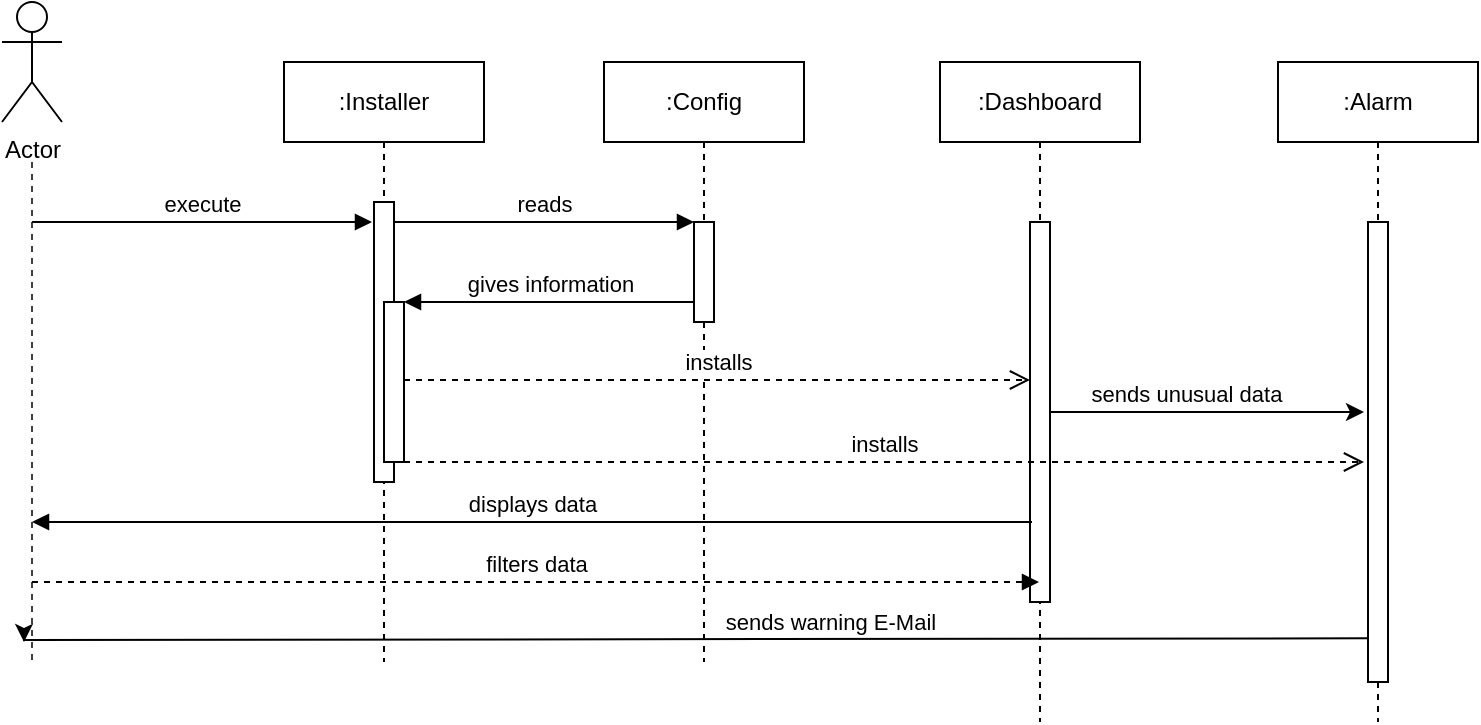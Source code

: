 <mxfile version="22.1.8" type="device">
  <diagram name="Page-1" id="2YBvvXClWsGukQMizWep">
    <mxGraphModel dx="755" dy="393" grid="1" gridSize="10" guides="1" tooltips="1" connect="1" arrows="1" fold="1" page="1" pageScale="1" pageWidth="850" pageHeight="1100" math="0" shadow="0">
      <root>
        <mxCell id="0" />
        <mxCell id="1" parent="0" />
        <mxCell id="aM9ryv3xv72pqoxQDRHE-1" value=":Installer" style="shape=umlLifeline;perimeter=lifelinePerimeter;whiteSpace=wrap;html=1;container=0;dropTarget=0;collapsible=0;recursiveResize=0;outlineConnect=0;portConstraint=eastwest;newEdgeStyle={&quot;edgeStyle&quot;:&quot;elbowEdgeStyle&quot;,&quot;elbow&quot;:&quot;vertical&quot;,&quot;curved&quot;:0,&quot;rounded&quot;:0};" parent="1" vertex="1">
          <mxGeometry x="200" y="40" width="100" height="300" as="geometry" />
        </mxCell>
        <mxCell id="aM9ryv3xv72pqoxQDRHE-2" value="" style="html=1;points=[];perimeter=orthogonalPerimeter;outlineConnect=0;targetShapes=umlLifeline;portConstraint=eastwest;newEdgeStyle={&quot;edgeStyle&quot;:&quot;elbowEdgeStyle&quot;,&quot;elbow&quot;:&quot;vertical&quot;,&quot;curved&quot;:0,&quot;rounded&quot;:0};" parent="aM9ryv3xv72pqoxQDRHE-1" vertex="1">
          <mxGeometry x="45" y="70" width="10" height="140" as="geometry" />
        </mxCell>
        <mxCell id="aM9ryv3xv72pqoxQDRHE-4" value="" style="html=1;points=[];perimeter=orthogonalPerimeter;outlineConnect=0;targetShapes=umlLifeline;portConstraint=eastwest;newEdgeStyle={&quot;edgeStyle&quot;:&quot;elbowEdgeStyle&quot;,&quot;elbow&quot;:&quot;vertical&quot;,&quot;curved&quot;:0,&quot;rounded&quot;:0};" parent="aM9ryv3xv72pqoxQDRHE-1" vertex="1">
          <mxGeometry x="50" y="120" width="10" height="80" as="geometry" />
        </mxCell>
        <mxCell id="aM9ryv3xv72pqoxQDRHE-5" value=":Config" style="shape=umlLifeline;perimeter=lifelinePerimeter;whiteSpace=wrap;html=1;container=0;dropTarget=0;collapsible=0;recursiveResize=0;outlineConnect=0;portConstraint=eastwest;newEdgeStyle={&quot;edgeStyle&quot;:&quot;elbowEdgeStyle&quot;,&quot;elbow&quot;:&quot;vertical&quot;,&quot;curved&quot;:0,&quot;rounded&quot;:0};" parent="1" vertex="1">
          <mxGeometry x="360" y="40" width="100" height="300" as="geometry" />
        </mxCell>
        <mxCell id="aM9ryv3xv72pqoxQDRHE-6" value="" style="html=1;points=[];perimeter=orthogonalPerimeter;outlineConnect=0;targetShapes=umlLifeline;portConstraint=eastwest;newEdgeStyle={&quot;edgeStyle&quot;:&quot;elbowEdgeStyle&quot;,&quot;elbow&quot;:&quot;vertical&quot;,&quot;curved&quot;:0,&quot;rounded&quot;:0};" parent="aM9ryv3xv72pqoxQDRHE-5" vertex="1">
          <mxGeometry x="45" y="80" width="10" height="50" as="geometry" />
        </mxCell>
        <mxCell id="aM9ryv3xv72pqoxQDRHE-7" value="reads" style="html=1;verticalAlign=bottom;endArrow=block;edgeStyle=elbowEdgeStyle;elbow=vertical;curved=0;rounded=0;" parent="1" source="aM9ryv3xv72pqoxQDRHE-2" target="aM9ryv3xv72pqoxQDRHE-6" edge="1">
          <mxGeometry relative="1" as="geometry">
            <mxPoint x="355" y="130" as="sourcePoint" />
            <Array as="points">
              <mxPoint x="340" y="120" />
            </Array>
          </mxGeometry>
        </mxCell>
        <mxCell id="aM9ryv3xv72pqoxQDRHE-9" value="gives information" style="html=1;verticalAlign=bottom;endArrow=block;edgeStyle=elbowEdgeStyle;elbow=vertical;curved=0;rounded=0;" parent="1" source="aM9ryv3xv72pqoxQDRHE-6" target="aM9ryv3xv72pqoxQDRHE-4" edge="1">
          <mxGeometry relative="1" as="geometry">
            <mxPoint x="335" y="160" as="sourcePoint" />
            <Array as="points">
              <mxPoint x="350" y="160" />
            </Array>
          </mxGeometry>
        </mxCell>
        <mxCell id="aM9ryv3xv72pqoxQDRHE-10" value="installs" style="html=1;verticalAlign=bottom;endArrow=open;dashed=1;endSize=8;edgeStyle=elbowEdgeStyle;elbow=vertical;curved=0;rounded=0;" parent="1" target="ZfkN1Lk-7HepPn44YQTx-12" edge="1">
          <mxGeometry relative="1" as="geometry">
            <mxPoint x="577.5" y="199" as="targetPoint" />
            <Array as="points">
              <mxPoint x="340" y="199" />
            </Array>
            <mxPoint x="260" y="199" as="sourcePoint" />
          </mxGeometry>
        </mxCell>
        <mxCell id="ZfkN1Lk-7HepPn44YQTx-6" value="" style="edgeStyle=none;rounded=0;html=1;jettySize=auto;orthogonalLoop=1;strokeColor=#404040;strokeWidth=1;fontColor=#000000;jumpStyle=none;endArrow=none;endFill=0;startArrow=none;dashed=1;" edge="1" parent="1">
          <mxGeometry width="100" relative="1" as="geometry">
            <mxPoint x="74" y="90" as="sourcePoint" />
            <mxPoint x="74" y="340" as="targetPoint" />
          </mxGeometry>
        </mxCell>
        <mxCell id="ZfkN1Lk-7HepPn44YQTx-5" value="Actor" style="shape=umlActor;verticalLabelPosition=bottom;verticalAlign=top;html=1;outlineConnect=0;" vertex="1" parent="1">
          <mxGeometry x="59" y="10" width="30" height="60" as="geometry" />
        </mxCell>
        <mxCell id="ZfkN1Lk-7HepPn44YQTx-7" value=":Alarm" style="shape=umlLifeline;perimeter=lifelinePerimeter;whiteSpace=wrap;html=1;container=0;dropTarget=0;collapsible=0;recursiveResize=0;outlineConnect=0;portConstraint=eastwest;newEdgeStyle={&quot;edgeStyle&quot;:&quot;elbowEdgeStyle&quot;,&quot;elbow&quot;:&quot;vertical&quot;,&quot;curved&quot;:0,&quot;rounded&quot;:0};" vertex="1" parent="1">
          <mxGeometry x="697" y="40" width="100" height="330" as="geometry" />
        </mxCell>
        <mxCell id="ZfkN1Lk-7HepPn44YQTx-18" style="edgeStyle=elbowEdgeStyle;rounded=0;orthogonalLoop=1;jettySize=auto;html=1;elbow=vertical;curved=0;" edge="1" parent="ZfkN1Lk-7HepPn44YQTx-7">
          <mxGeometry relative="1" as="geometry">
            <mxPoint x="-627" y="290" as="targetPoint" />
            <mxPoint x="45" y="288.158" as="sourcePoint" />
          </mxGeometry>
        </mxCell>
        <mxCell id="ZfkN1Lk-7HepPn44YQTx-19" value="sends warning E-Mail" style="edgeLabel;html=1;align=center;verticalAlign=middle;resizable=0;points=[];" vertex="1" connectable="0" parent="ZfkN1Lk-7HepPn44YQTx-18">
          <mxGeometry x="-0.197" y="1" relative="1" as="geometry">
            <mxPoint y="-10" as="offset" />
          </mxGeometry>
        </mxCell>
        <mxCell id="ZfkN1Lk-7HepPn44YQTx-8" value="" style="html=1;points=[];perimeter=orthogonalPerimeter;outlineConnect=0;targetShapes=umlLifeline;portConstraint=eastwest;newEdgeStyle={&quot;edgeStyle&quot;:&quot;elbowEdgeStyle&quot;,&quot;elbow&quot;:&quot;vertical&quot;,&quot;curved&quot;:0,&quot;rounded&quot;:0};" vertex="1" parent="ZfkN1Lk-7HepPn44YQTx-7">
          <mxGeometry x="45" y="80" width="10" height="230" as="geometry" />
        </mxCell>
        <mxCell id="ZfkN1Lk-7HepPn44YQTx-9" value="execute" style="html=1;verticalAlign=bottom;endArrow=block;edgeStyle=elbowEdgeStyle;elbow=vertical;curved=0;rounded=0;" edge="1" parent="1">
          <mxGeometry relative="1" as="geometry">
            <mxPoint x="74" y="120" as="sourcePoint" />
            <Array as="points">
              <mxPoint x="159" y="120" />
            </Array>
            <mxPoint x="244" y="120" as="targetPoint" />
          </mxGeometry>
        </mxCell>
        <mxCell id="ZfkN1Lk-7HepPn44YQTx-11" value=":Dashboard" style="shape=umlLifeline;perimeter=lifelinePerimeter;whiteSpace=wrap;html=1;container=0;dropTarget=0;collapsible=0;recursiveResize=0;outlineConnect=0;portConstraint=eastwest;newEdgeStyle={&quot;edgeStyle&quot;:&quot;elbowEdgeStyle&quot;,&quot;elbow&quot;:&quot;vertical&quot;,&quot;curved&quot;:0,&quot;rounded&quot;:0};" vertex="1" parent="1">
          <mxGeometry x="528" y="40" width="100" height="330" as="geometry" />
        </mxCell>
        <mxCell id="ZfkN1Lk-7HepPn44YQTx-12" value="" style="html=1;points=[];perimeter=orthogonalPerimeter;outlineConnect=0;targetShapes=umlLifeline;portConstraint=eastwest;newEdgeStyle={&quot;edgeStyle&quot;:&quot;elbowEdgeStyle&quot;,&quot;elbow&quot;:&quot;vertical&quot;,&quot;curved&quot;:0,&quot;rounded&quot;:0};" vertex="1" parent="ZfkN1Lk-7HepPn44YQTx-11">
          <mxGeometry x="45" y="80" width="10" height="190" as="geometry" />
        </mxCell>
        <mxCell id="ZfkN1Lk-7HepPn44YQTx-13" value="installs" style="html=1;verticalAlign=bottom;endArrow=open;dashed=1;endSize=8;edgeStyle=elbowEdgeStyle;elbow=vertical;curved=0;rounded=0;" edge="1" parent="1">
          <mxGeometry relative="1" as="geometry">
            <mxPoint x="740" y="240" as="targetPoint" />
            <Array as="points">
              <mxPoint x="340" y="240" />
            </Array>
            <mxPoint x="260" y="240" as="sourcePoint" />
          </mxGeometry>
        </mxCell>
        <mxCell id="ZfkN1Lk-7HepPn44YQTx-14" value="displays data" style="html=1;verticalAlign=bottom;endArrow=block;edgeStyle=elbowEdgeStyle;elbow=vertical;curved=0;rounded=0;" edge="1" parent="1">
          <mxGeometry relative="1" as="geometry">
            <mxPoint x="574" y="270" as="sourcePoint" />
            <Array as="points" />
            <mxPoint x="74" y="270" as="targetPoint" />
          </mxGeometry>
        </mxCell>
        <mxCell id="ZfkN1Lk-7HepPn44YQTx-15" value="filters data" style="html=1;verticalAlign=bottom;endArrow=block;edgeStyle=elbowEdgeStyle;elbow=vertical;curved=0;rounded=0;dashed=1;" edge="1" parent="1" target="ZfkN1Lk-7HepPn44YQTx-11">
          <mxGeometry relative="1" as="geometry">
            <mxPoint x="74" y="300" as="sourcePoint" />
            <Array as="points">
              <mxPoint x="169" y="300" />
            </Array>
            <mxPoint x="254" y="300" as="targetPoint" />
          </mxGeometry>
        </mxCell>
        <mxCell id="ZfkN1Lk-7HepPn44YQTx-16" style="edgeStyle=elbowEdgeStyle;rounded=0;orthogonalLoop=1;jettySize=auto;html=1;elbow=vertical;curved=0;" edge="1" parent="1" source="ZfkN1Lk-7HepPn44YQTx-12">
          <mxGeometry relative="1" as="geometry">
            <mxPoint x="740" y="215" as="targetPoint" />
          </mxGeometry>
        </mxCell>
        <mxCell id="ZfkN1Lk-7HepPn44YQTx-17" value="sends unusual data" style="edgeLabel;html=1;align=center;verticalAlign=middle;resizable=0;points=[];" vertex="1" connectable="0" parent="ZfkN1Lk-7HepPn44YQTx-16">
          <mxGeometry x="-0.132" y="-1" relative="1" as="geometry">
            <mxPoint y="-10" as="offset" />
          </mxGeometry>
        </mxCell>
      </root>
    </mxGraphModel>
  </diagram>
</mxfile>
